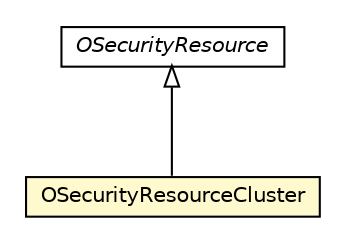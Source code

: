 #!/usr/local/bin/dot
#
# Class diagram 
# Generated by UMLGraph version R5_6-24-gf6e263 (http://www.umlgraph.org/)
#

digraph G {
	edge [fontname="Helvetica",fontsize=10,labelfontname="Helvetica",labelfontsize=10];
	node [fontname="Helvetica",fontsize=10,shape=plaintext];
	nodesep=0.25;
	ranksep=0.5;
	// com.orientechnologies.orient.core.metadata.security.OSecurityResourceCluster
	c6633026 [label=<<table title="com.orientechnologies.orient.core.metadata.security.OSecurityResourceCluster" border="0" cellborder="1" cellspacing="0" cellpadding="2" port="p" bgcolor="lemonChiffon" href="./OSecurityResourceCluster.html">
		<tr><td><table border="0" cellspacing="0" cellpadding="1">
<tr><td align="center" balign="center"> OSecurityResourceCluster </td></tr>
		</table></td></tr>
		</table>>, URL="./OSecurityResourceCluster.html", fontname="Helvetica", fontcolor="black", fontsize=10.0];
	// com.orientechnologies.orient.core.metadata.security.OSecurityResource
	c6633058 [label=<<table title="com.orientechnologies.orient.core.metadata.security.OSecurityResource" border="0" cellborder="1" cellspacing="0" cellpadding="2" port="p" href="./OSecurityResource.html">
		<tr><td><table border="0" cellspacing="0" cellpadding="1">
<tr><td align="center" balign="center"><font face="Helvetica-Oblique"> OSecurityResource </font></td></tr>
		</table></td></tr>
		</table>>, URL="./OSecurityResource.html", fontname="Helvetica", fontcolor="black", fontsize=10.0];
	//com.orientechnologies.orient.core.metadata.security.OSecurityResourceCluster extends com.orientechnologies.orient.core.metadata.security.OSecurityResource
	c6633058:p -> c6633026:p [dir=back,arrowtail=empty];
}

